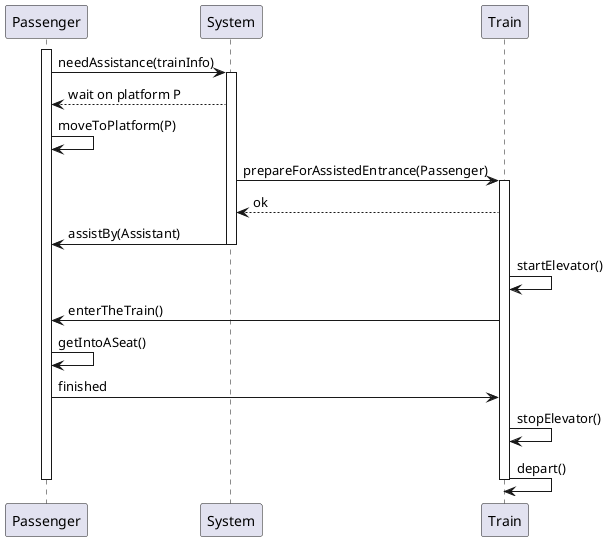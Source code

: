 @startuml
activate Passenger
Passenger -> System : needAssistance(trainInfo)
activate System
System --> Passenger : wait on platform P
Passenger -> Passenger : moveToPlatform(P)
System -> Train : prepareForAssistedEntrance(Passenger)
activate Train
Train --> System : ok
System -> Passenger: assistBy(Assistant)
deactivate System
Train -> Train : startElevator()
Train -> Passenger : enterTheTrain()
Passenger -> Passenger : getIntoASeat()
Passenger -> Train : finished
Train -> Train : stopElevator()
Train -> Train : depart()
deactivate Train
deactivate Passenger
@enduml